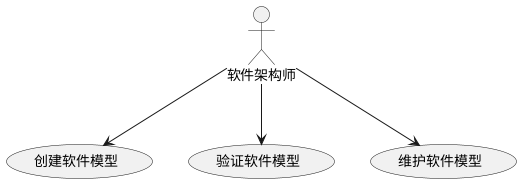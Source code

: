 @startuml
actor "软件架构师" as SoftwareArchitect

SoftwareArchitect --> (创建软件模型)
SoftwareArchitect --> (验证软件模型)
SoftwareArchitect --> (维护软件模型)
@enduml
@startuml
start
:定义需求;
:创建类图;
:创建活动图;
:创建序列图;
:创建状态图;
:验证和优化模型;
stop
@enduml
@startuml
class "软件模型" as SoftwareModel {
  +定义需求()
  +创建结构()
  +描述动态行为()
}

class "类图" as ClassDiagram
class "活动图" as ActivityDiagram
class "序列图" as SequenceDiagram
class "状态图" as StateDiagram

SoftwareModel o-- ClassDiagram
SoftwareModel o-- ActivityDiagram
SoftwareModel o-- SequenceDiagram
SoftwareModel o-- StateDiagram
@enduml
@startuml
participant "软件架构师" as SoftwareArchitect
participant "软件模型" as SoftwareModel
participant "验证工具" as ValidationTool

SoftwareArchitect -> SoftwareModel : 创建()
SoftwareModel -> ClassDiagram : 添加结构()
SoftwareModel -> SequenceDiagram : 添加交互()
SoftwareModel -> ValidationTool : 验证()
ValidationTool -> SoftwareArchitect : 反馈结果()
@enduml
